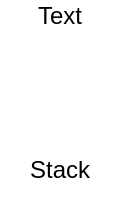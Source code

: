 <mxfile>
    <diagram id="-W9nXdbBmCk7ExLUpT7o" name="Page-1">
        <mxGraphModel dx="256" dy="624" grid="1" gridSize="10" guides="1" tooltips="1" connect="1" arrows="1" fold="1" page="1" pageScale="1" pageWidth="850" pageHeight="1100" math="0" shadow="0">
            <root>
                <mxCell id="0"/>
                <mxCell id="1" parent="0"/>
                <mxCell id="3" value="Text&lt;div&gt;&lt;br&gt;&lt;/div&gt;" style="text;html=1;align=center;verticalAlign=middle;whiteSpace=wrap;rounded=0;" vertex="1" parent="1">
                    <mxGeometry x="30" y="10" width="60" height="30" as="geometry"/>
                </mxCell>
                <mxCell id="4" value="Stack" style="text;html=1;align=center;verticalAlign=middle;whiteSpace=wrap;rounded=0;" vertex="1" parent="1">
                    <mxGeometry x="30" y="80" width="60" height="30" as="geometry"/>
                </mxCell>
            </root>
        </mxGraphModel>
    </diagram>
</mxfile>